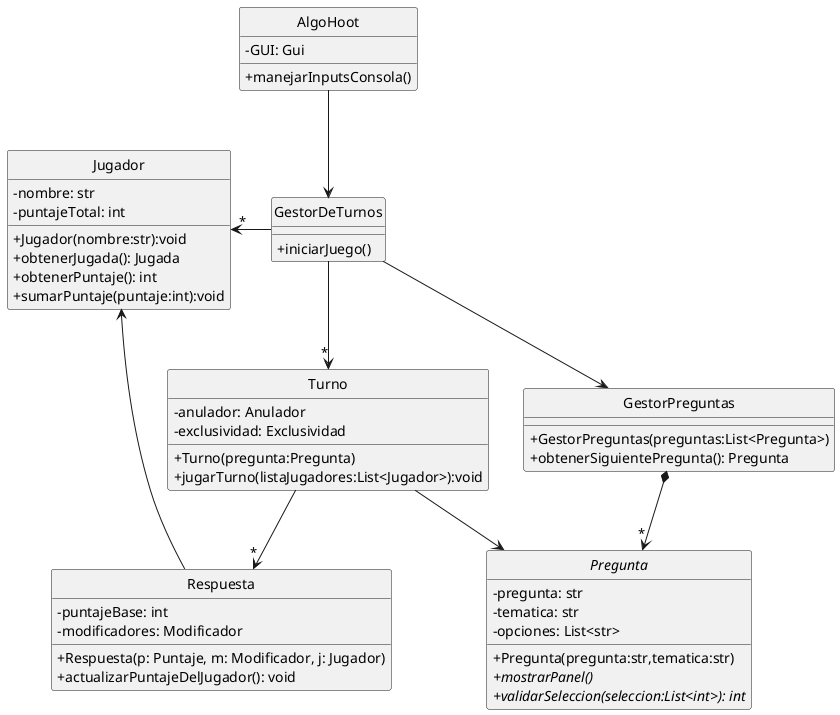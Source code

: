 @startuml clasesGenerales

skinparam monochrome true
hide circle
skinparam classAttributeIconSize 0

Abstract Pregunta {
    - pregunta: str
    - tematica: str
    - opciones: List<str>
    + Pregunta(pregunta:str,tematica:str)
    + {abstract} mostrarPanel()
    + {abstract} validarSeleccion(seleccion:List<int>): int
}

class GestorDeTurnos {
    + iniciarJuego()
}

class Turno {
    - anulador: Anulador
    - exclusividad: Exclusividad
    + Turno(pregunta:Pregunta)
    + jugarTurno(listaJugadores:List<Jugador>):void
}

class GestorPreguntas {
    +GestorPreguntas(preguntas:List<Pregunta>)
    +obtenerSiguientePregunta(): Pregunta
}

class Jugador {
    - nombre: str
    - puntajeTotal: int
    + Jugador(nombre:str):void
    + obtenerJugada(): Jugada
    + obtenerPuntaje(): int
    + sumarPuntaje(puntaje:int):void
}

class Respuesta {
    - puntajeBase: int
    - modificadores: Modificador
    + Respuesta(p: Puntaje, m: Modificador, j: Jugador)
    + actualizarPuntajeDelJugador(): void
}

class AlgoHoot {
    - GUI: Gui
    + manejarInputsConsola()
}

Jugador "*" <- GestorDeTurnos
GestorDeTurnos -down-> GestorPreguntas
GestorDeTurnos -down-> "*" Turno
GestorPreguntas *-->"*" Pregunta
Turno --> Pregunta
Turno --> "*" Respuesta
Respuesta --> Jugador
AlgoHoot --> GestorDeTurnos

@enduml
